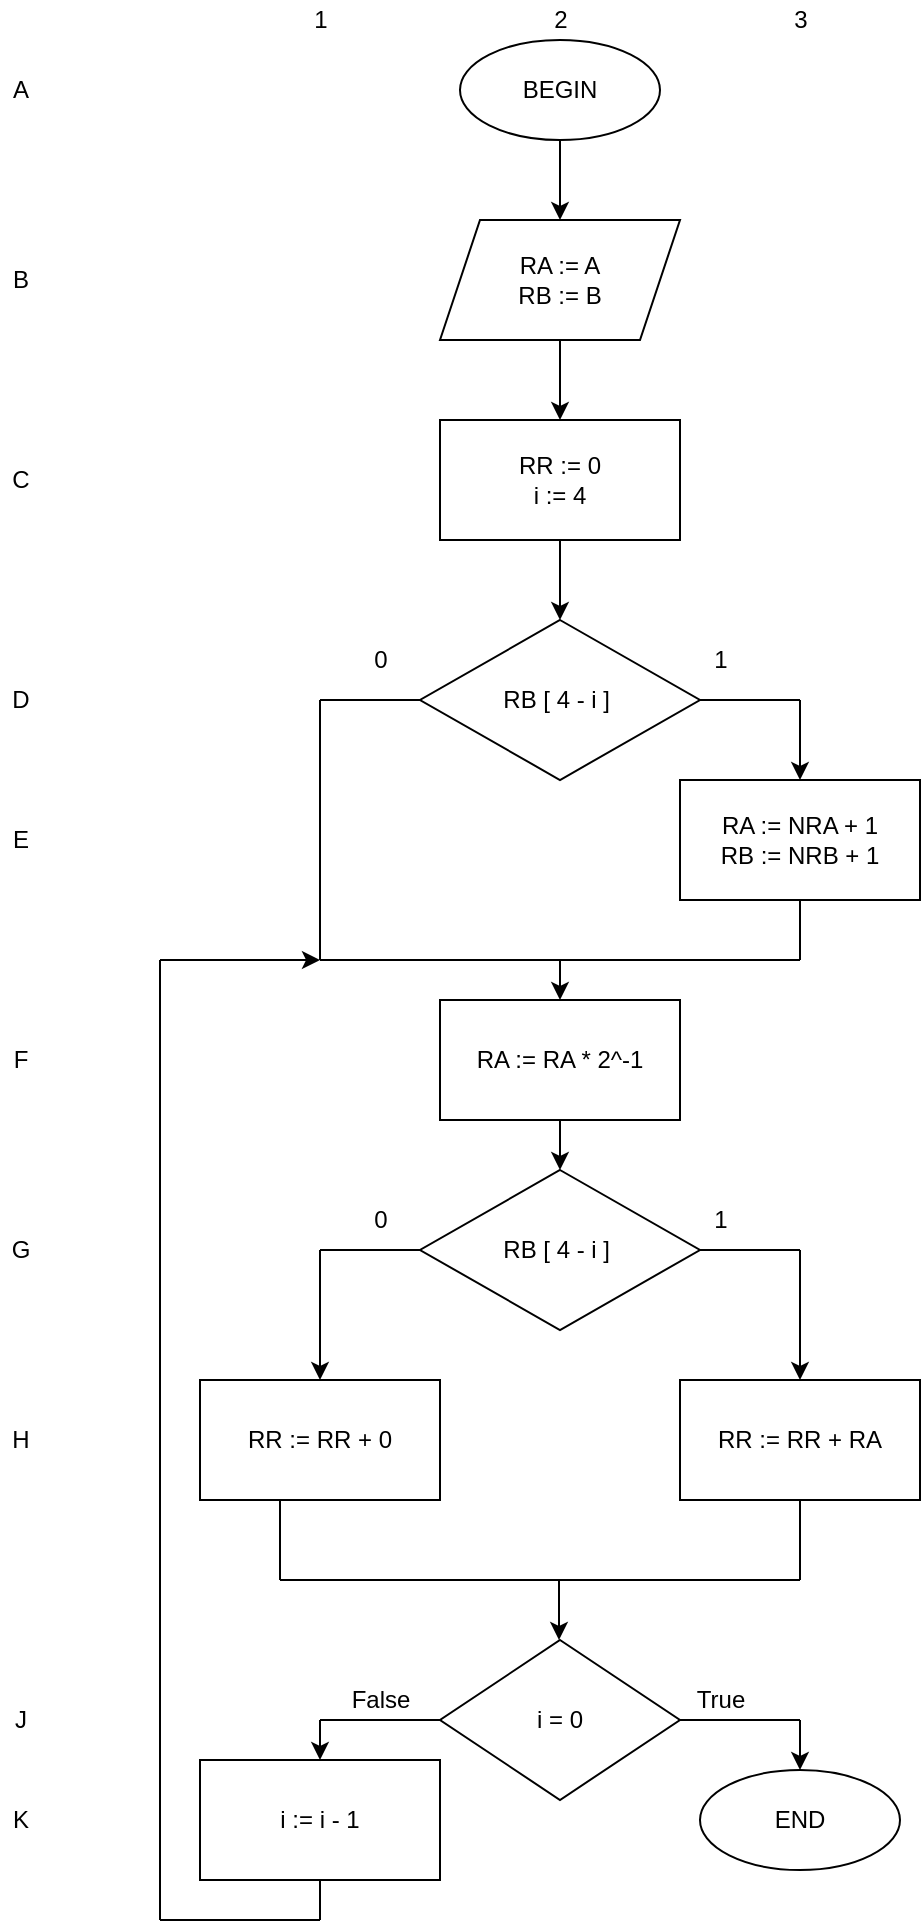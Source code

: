 <mxfile version="15.9.4" type="github"><diagram id="ez6Pmv2kusKLnf8vKSny" name="Page-1"><mxGraphModel dx="1376" dy="775" grid="0" gridSize="10" guides="1" tooltips="1" connect="1" arrows="1" fold="1" page="0" pageScale="1" pageWidth="827" pageHeight="1169" math="0" shadow="0"><root><mxCell id="0"/><mxCell id="1" parent="0"/><mxCell id="bsMHO7k-jK4RVr3ezQjx-1" value="BEGIN" style="ellipse;whiteSpace=wrap;html=1;" vertex="1" parent="1"><mxGeometry x="340" y="20" width="100" height="50" as="geometry"/></mxCell><mxCell id="bsMHO7k-jK4RVr3ezQjx-3" value="RA := A&lt;br&gt;RB := B" style="shape=parallelogram;perimeter=parallelogramPerimeter;whiteSpace=wrap;html=1;fixedSize=1;" vertex="1" parent="1"><mxGeometry x="330" y="110" width="120" height="60" as="geometry"/></mxCell><mxCell id="bsMHO7k-jK4RVr3ezQjx-4" value="" style="endArrow=classic;html=1;rounded=0;" edge="1" parent="1" source="bsMHO7k-jK4RVr3ezQjx-1" target="bsMHO7k-jK4RVr3ezQjx-3"><mxGeometry width="50" height="50" relative="1" as="geometry"><mxPoint x="400" y="290" as="sourcePoint"/><mxPoint x="450" y="240" as="targetPoint"/></mxGeometry></mxCell><mxCell id="bsMHO7k-jK4RVr3ezQjx-5" value="RR := 0&lt;br&gt;i := 4" style="rounded=0;whiteSpace=wrap;html=1;" vertex="1" parent="1"><mxGeometry x="330" y="210" width="120" height="60" as="geometry"/></mxCell><mxCell id="bsMHO7k-jK4RVr3ezQjx-6" value="" style="endArrow=classic;html=1;rounded=0;entryX=0.5;entryY=0;entryDx=0;entryDy=0;" edge="1" parent="1" source="bsMHO7k-jK4RVr3ezQjx-3" target="bsMHO7k-jK4RVr3ezQjx-5"><mxGeometry width="50" height="50" relative="1" as="geometry"><mxPoint x="400" y="260" as="sourcePoint"/><mxPoint x="450" y="210" as="targetPoint"/></mxGeometry></mxCell><mxCell id="bsMHO7k-jK4RVr3ezQjx-8" value="" style="endArrow=none;html=1;rounded=0;entryX=1;entryY=0.5;entryDx=0;entryDy=0;" edge="1" parent="1" target="bsMHO7k-jK4RVr3ezQjx-62"><mxGeometry width="50" height="50" relative="1" as="geometry"><mxPoint x="510" y="350" as="sourcePoint"/><mxPoint x="440" y="200" as="targetPoint"/></mxGeometry></mxCell><mxCell id="bsMHO7k-jK4RVr3ezQjx-9" value="" style="endArrow=none;html=1;rounded=0;exitX=0;exitY=0.5;exitDx=0;exitDy=0;" edge="1" parent="1" source="bsMHO7k-jK4RVr3ezQjx-62"><mxGeometry width="50" height="50" relative="1" as="geometry"><mxPoint x="390" y="250" as="sourcePoint"/><mxPoint x="270" y="350" as="targetPoint"/></mxGeometry></mxCell><mxCell id="bsMHO7k-jK4RVr3ezQjx-10" value="RA := NRA + 1&lt;br&gt;RB := NRB + 1" style="rounded=0;whiteSpace=wrap;html=1;" vertex="1" parent="1"><mxGeometry x="450" y="390" width="120" height="60" as="geometry"/></mxCell><mxCell id="bsMHO7k-jK4RVr3ezQjx-13" value="RA := RA * 2^-1" style="rounded=0;whiteSpace=wrap;html=1;" vertex="1" parent="1"><mxGeometry x="330" y="500" width="120" height="60" as="geometry"/></mxCell><mxCell id="bsMHO7k-jK4RVr3ezQjx-14" value="" style="endArrow=none;html=1;rounded=0;" edge="1" parent="1"><mxGeometry width="50" height="50" relative="1" as="geometry"><mxPoint x="270" y="480" as="sourcePoint"/><mxPoint x="390" y="480" as="targetPoint"/></mxGeometry></mxCell><mxCell id="bsMHO7k-jK4RVr3ezQjx-15" value="" style="endArrow=classic;html=1;rounded=0;entryX=0.5;entryY=0;entryDx=0;entryDy=0;" edge="1" parent="1" target="bsMHO7k-jK4RVr3ezQjx-13"><mxGeometry width="50" height="50" relative="1" as="geometry"><mxPoint x="390" y="480" as="sourcePoint"/><mxPoint x="450" y="310" as="targetPoint"/></mxGeometry></mxCell><mxCell id="bsMHO7k-jK4RVr3ezQjx-16" value="" style="endArrow=none;html=1;rounded=0;entryX=0.5;entryY=1;entryDx=0;entryDy=0;" edge="1" parent="1" target="bsMHO7k-jK4RVr3ezQjx-10"><mxGeometry width="50" height="50" relative="1" as="geometry"><mxPoint x="510" y="480" as="sourcePoint"/><mxPoint x="450" y="420" as="targetPoint"/></mxGeometry></mxCell><mxCell id="bsMHO7k-jK4RVr3ezQjx-17" value="" style="endArrow=none;html=1;rounded=0;" edge="1" parent="1"><mxGeometry width="50" height="50" relative="1" as="geometry"><mxPoint x="390" y="480" as="sourcePoint"/><mxPoint x="510" y="480" as="targetPoint"/></mxGeometry></mxCell><mxCell id="bsMHO7k-jK4RVr3ezQjx-18" value="0" style="text;html=1;align=center;verticalAlign=middle;resizable=0;points=[];autosize=1;strokeColor=none;fillColor=none;" vertex="1" parent="1"><mxGeometry x="290" y="320" width="20" height="20" as="geometry"/></mxCell><mxCell id="bsMHO7k-jK4RVr3ezQjx-19" value="1" style="text;html=1;align=center;verticalAlign=middle;resizable=0;points=[];autosize=1;strokeColor=none;fillColor=none;strokeWidth=1;" vertex="1" parent="1"><mxGeometry x="460" y="320" width="20" height="20" as="geometry"/></mxCell><mxCell id="bsMHO7k-jK4RVr3ezQjx-21" value="RB [ 4 - i ]&amp;nbsp;" style="rhombus;whiteSpace=wrap;html=1;strokeWidth=1;" vertex="1" parent="1"><mxGeometry x="320" y="585" width="140" height="80" as="geometry"/></mxCell><mxCell id="bsMHO7k-jK4RVr3ezQjx-22" value="" style="endArrow=classic;html=1;rounded=0;exitX=0.5;exitY=1;exitDx=0;exitDy=0;entryX=0.5;entryY=0;entryDx=0;entryDy=0;" edge="1" parent="1" source="bsMHO7k-jK4RVr3ezQjx-13" target="bsMHO7k-jK4RVr3ezQjx-21"><mxGeometry width="50" height="50" relative="1" as="geometry"><mxPoint x="400" y="580" as="sourcePoint"/><mxPoint x="370" y="580" as="targetPoint"/></mxGeometry></mxCell><mxCell id="bsMHO7k-jK4RVr3ezQjx-24" value="" style="endArrow=none;html=1;rounded=0;exitX=1;exitY=0.5;exitDx=0;exitDy=0;" edge="1" parent="1" source="bsMHO7k-jK4RVr3ezQjx-21"><mxGeometry width="50" height="50" relative="1" as="geometry"><mxPoint x="400" y="580" as="sourcePoint"/><mxPoint x="510" y="625" as="targetPoint"/></mxGeometry></mxCell><mxCell id="bsMHO7k-jK4RVr3ezQjx-25" value="" style="endArrow=none;html=1;rounded=0;exitX=0;exitY=0.5;exitDx=0;exitDy=0;" edge="1" parent="1" source="bsMHO7k-jK4RVr3ezQjx-21"><mxGeometry width="50" height="50" relative="1" as="geometry"><mxPoint x="400" y="580" as="sourcePoint"/><mxPoint x="270" y="625" as="targetPoint"/></mxGeometry></mxCell><mxCell id="bsMHO7k-jK4RVr3ezQjx-26" value="1" style="text;html=1;align=center;verticalAlign=middle;resizable=0;points=[];autosize=1;strokeColor=none;fillColor=none;strokeWidth=1;" vertex="1" parent="1"><mxGeometry x="460" y="600" width="20" height="20" as="geometry"/></mxCell><mxCell id="bsMHO7k-jK4RVr3ezQjx-27" value="0" style="text;html=1;align=center;verticalAlign=middle;resizable=0;points=[];autosize=1;strokeColor=none;fillColor=none;" vertex="1" parent="1"><mxGeometry x="290" y="600" width="20" height="20" as="geometry"/></mxCell><mxCell id="bsMHO7k-jK4RVr3ezQjx-28" value="RR := RR + RA" style="rounded=0;whiteSpace=wrap;html=1;strokeWidth=1;" vertex="1" parent="1"><mxGeometry x="450" y="690" width="120" height="60" as="geometry"/></mxCell><mxCell id="bsMHO7k-jK4RVr3ezQjx-29" value="" style="endArrow=classic;html=1;rounded=0;entryX=0.5;entryY=0;entryDx=0;entryDy=0;" edge="1" parent="1" target="bsMHO7k-jK4RVr3ezQjx-28"><mxGeometry width="50" height="50" relative="1" as="geometry"><mxPoint x="510" y="625" as="sourcePoint"/><mxPoint x="450" y="750" as="targetPoint"/></mxGeometry></mxCell><mxCell id="bsMHO7k-jK4RVr3ezQjx-31" value="RR := RR + 0" style="rounded=0;whiteSpace=wrap;html=1;strokeWidth=1;" vertex="1" parent="1"><mxGeometry x="210" y="690" width="120" height="60" as="geometry"/></mxCell><mxCell id="bsMHO7k-jK4RVr3ezQjx-32" value="" style="endArrow=classic;html=1;rounded=0;entryX=0.5;entryY=0;entryDx=0;entryDy=0;" edge="1" parent="1" target="bsMHO7k-jK4RVr3ezQjx-31"><mxGeometry width="50" height="50" relative="1" as="geometry"><mxPoint x="270" y="625" as="sourcePoint"/><mxPoint x="320" y="730" as="targetPoint"/></mxGeometry></mxCell><mxCell id="bsMHO7k-jK4RVr3ezQjx-33" value="" style="endArrow=none;html=1;rounded=0;" edge="1" parent="1"><mxGeometry width="50" height="50" relative="1" as="geometry"><mxPoint x="250" y="750" as="sourcePoint"/><mxPoint x="250" y="790" as="targetPoint"/></mxGeometry></mxCell><mxCell id="bsMHO7k-jK4RVr3ezQjx-34" value="" style="endArrow=none;html=1;rounded=0;exitX=0.5;exitY=1;exitDx=0;exitDy=0;" edge="1" parent="1" source="bsMHO7k-jK4RVr3ezQjx-28"><mxGeometry width="50" height="50" relative="1" as="geometry"><mxPoint x="260" y="760" as="sourcePoint"/><mxPoint x="510" y="790" as="targetPoint"/></mxGeometry></mxCell><mxCell id="bsMHO7k-jK4RVr3ezQjx-35" value="" style="endArrow=none;html=1;rounded=0;" edge="1" parent="1"><mxGeometry width="50" height="50" relative="1" as="geometry"><mxPoint x="250" y="790" as="sourcePoint"/><mxPoint x="390" y="790" as="targetPoint"/></mxGeometry></mxCell><mxCell id="bsMHO7k-jK4RVr3ezQjx-36" value="" style="endArrow=none;html=1;rounded=0;" edge="1" parent="1"><mxGeometry width="50" height="50" relative="1" as="geometry"><mxPoint x="390" y="790" as="sourcePoint"/><mxPoint x="510" y="790" as="targetPoint"/></mxGeometry></mxCell><mxCell id="bsMHO7k-jK4RVr3ezQjx-37" value="" style="endArrow=classic;html=1;rounded=0;" edge="1" parent="1"><mxGeometry width="50" height="50" relative="1" as="geometry"><mxPoint x="389.5" y="790" as="sourcePoint"/><mxPoint x="389.5" y="820" as="targetPoint"/></mxGeometry></mxCell><mxCell id="bsMHO7k-jK4RVr3ezQjx-38" value="i = 0" style="rhombus;whiteSpace=wrap;html=1;strokeWidth=1;" vertex="1" parent="1"><mxGeometry x="330" y="820" width="120" height="80" as="geometry"/></mxCell><mxCell id="bsMHO7k-jK4RVr3ezQjx-39" value="" style="endArrow=none;html=1;rounded=0;entryX=1;entryY=0.5;entryDx=0;entryDy=0;" edge="1" parent="1" target="bsMHO7k-jK4RVr3ezQjx-38"><mxGeometry width="50" height="50" relative="1" as="geometry"><mxPoint x="510" y="860" as="sourcePoint"/><mxPoint x="280" y="900" as="targetPoint"/></mxGeometry></mxCell><mxCell id="bsMHO7k-jK4RVr3ezQjx-40" value="" style="endArrow=none;html=1;rounded=0;entryX=0;entryY=0.5;entryDx=0;entryDy=0;" edge="1" parent="1" target="bsMHO7k-jK4RVr3ezQjx-38"><mxGeometry width="50" height="50" relative="1" as="geometry"><mxPoint x="270" y="860" as="sourcePoint"/><mxPoint x="440" y="870" as="targetPoint"/></mxGeometry></mxCell><mxCell id="bsMHO7k-jK4RVr3ezQjx-41" value="True" style="text;html=1;align=center;verticalAlign=middle;resizable=0;points=[];autosize=1;strokeColor=none;fillColor=none;" vertex="1" parent="1"><mxGeometry x="450" y="840" width="40" height="20" as="geometry"/></mxCell><mxCell id="bsMHO7k-jK4RVr3ezQjx-42" value="False" style="text;html=1;align=center;verticalAlign=middle;resizable=0;points=[];autosize=1;strokeColor=none;fillColor=none;" vertex="1" parent="1"><mxGeometry x="280" y="840" width="40" height="20" as="geometry"/></mxCell><mxCell id="bsMHO7k-jK4RVr3ezQjx-43" value="" style="endArrow=classic;html=1;rounded=0;" edge="1" parent="1" target="bsMHO7k-jK4RVr3ezQjx-44"><mxGeometry width="50" height="50" relative="1" as="geometry"><mxPoint x="510" y="860" as="sourcePoint"/><mxPoint x="490" y="920" as="targetPoint"/></mxGeometry></mxCell><mxCell id="bsMHO7k-jK4RVr3ezQjx-44" value="END" style="ellipse;whiteSpace=wrap;html=1;strokeWidth=1;" vertex="1" parent="1"><mxGeometry x="460" y="885" width="100" height="50" as="geometry"/></mxCell><mxCell id="bsMHO7k-jK4RVr3ezQjx-45" value="i := i - 1" style="rounded=0;whiteSpace=wrap;html=1;strokeWidth=1;" vertex="1" parent="1"><mxGeometry x="210" y="880" width="120" height="60" as="geometry"/></mxCell><mxCell id="bsMHO7k-jK4RVr3ezQjx-47" value="" style="endArrow=classic;html=1;rounded=0;entryX=0.5;entryY=0;entryDx=0;entryDy=0;" edge="1" parent="1" target="bsMHO7k-jK4RVr3ezQjx-45"><mxGeometry width="50" height="50" relative="1" as="geometry"><mxPoint x="270" y="860" as="sourcePoint"/><mxPoint x="280" y="900" as="targetPoint"/></mxGeometry></mxCell><mxCell id="bsMHO7k-jK4RVr3ezQjx-48" value="" style="endArrow=none;html=1;rounded=0;exitX=0.5;exitY=1;exitDx=0;exitDy=0;" edge="1" parent="1" source="bsMHO7k-jK4RVr3ezQjx-45"><mxGeometry width="50" height="50" relative="1" as="geometry"><mxPoint x="230" y="860" as="sourcePoint"/><mxPoint x="270" y="960" as="targetPoint"/></mxGeometry></mxCell><mxCell id="bsMHO7k-jK4RVr3ezQjx-49" value="" style="endArrow=none;html=1;rounded=0;" edge="1" parent="1"><mxGeometry width="50" height="50" relative="1" as="geometry"><mxPoint x="270" y="960" as="sourcePoint"/><mxPoint x="190" y="960" as="targetPoint"/></mxGeometry></mxCell><mxCell id="bsMHO7k-jK4RVr3ezQjx-50" value="" style="endArrow=none;html=1;rounded=0;" edge="1" parent="1"><mxGeometry width="50" height="50" relative="1" as="geometry"><mxPoint x="190" y="960" as="sourcePoint"/><mxPoint x="190" y="480" as="targetPoint"/></mxGeometry></mxCell><mxCell id="bsMHO7k-jK4RVr3ezQjx-51" value="" style="endArrow=classic;html=1;rounded=0;" edge="1" parent="1"><mxGeometry width="50" height="50" relative="1" as="geometry"><mxPoint x="190" y="480" as="sourcePoint"/><mxPoint x="270" y="480" as="targetPoint"/></mxGeometry></mxCell><mxCell id="bsMHO7k-jK4RVr3ezQjx-52" value="1" style="text;html=1;align=center;verticalAlign=middle;resizable=0;points=[];autosize=1;strokeColor=none;fillColor=none;" vertex="1" parent="1"><mxGeometry x="260" width="20" height="20" as="geometry"/></mxCell><mxCell id="bsMHO7k-jK4RVr3ezQjx-53" value="2" style="text;html=1;align=center;verticalAlign=middle;resizable=0;points=[];autosize=1;strokeColor=none;fillColor=none;" vertex="1" parent="1"><mxGeometry x="380" width="20" height="20" as="geometry"/></mxCell><mxCell id="bsMHO7k-jK4RVr3ezQjx-54" value="3" style="text;html=1;align=center;verticalAlign=middle;resizable=0;points=[];autosize=1;strokeColor=none;fillColor=none;" vertex="1" parent="1"><mxGeometry x="500" width="20" height="20" as="geometry"/></mxCell><mxCell id="bsMHO7k-jK4RVr3ezQjx-55" value="A" style="text;html=1;align=center;verticalAlign=middle;resizable=0;points=[];autosize=1;strokeColor=none;fillColor=none;" vertex="1" parent="1"><mxGeometry x="110" y="35" width="20" height="20" as="geometry"/></mxCell><mxCell id="bsMHO7k-jK4RVr3ezQjx-56" value="B" style="text;html=1;align=center;verticalAlign=middle;resizable=0;points=[];autosize=1;strokeColor=none;fillColor=none;" vertex="1" parent="1"><mxGeometry x="110" y="130" width="20" height="20" as="geometry"/></mxCell><mxCell id="bsMHO7k-jK4RVr3ezQjx-57" value="C" style="text;html=1;align=center;verticalAlign=middle;resizable=0;points=[];autosize=1;strokeColor=none;fillColor=none;" vertex="1" parent="1"><mxGeometry x="110" y="230" width="20" height="20" as="geometry"/></mxCell><mxCell id="bsMHO7k-jK4RVr3ezQjx-62" value="RB [ 4 - i ]&amp;nbsp;" style="rhombus;whiteSpace=wrap;html=1;strokeWidth=1;" vertex="1" parent="1"><mxGeometry x="320" y="310" width="140" height="80" as="geometry"/></mxCell><mxCell id="bsMHO7k-jK4RVr3ezQjx-64" value="" style="endArrow=none;html=1;rounded=0;" edge="1" parent="1"><mxGeometry width="50" height="50" relative="1" as="geometry"><mxPoint x="270" y="350" as="sourcePoint"/><mxPoint x="270" y="480" as="targetPoint"/></mxGeometry></mxCell><mxCell id="bsMHO7k-jK4RVr3ezQjx-65" value="" style="endArrow=classic;html=1;rounded=0;entryX=0.5;entryY=0;entryDx=0;entryDy=0;" edge="1" parent="1" target="bsMHO7k-jK4RVr3ezQjx-10"><mxGeometry width="50" height="50" relative="1" as="geometry"><mxPoint x="510" y="350" as="sourcePoint"/><mxPoint x="360" y="280" as="targetPoint"/></mxGeometry></mxCell><mxCell id="bsMHO7k-jK4RVr3ezQjx-66" value="" style="endArrow=classic;html=1;rounded=0;exitX=0.5;exitY=1;exitDx=0;exitDy=0;entryX=0.5;entryY=0;entryDx=0;entryDy=0;" edge="1" parent="1" source="bsMHO7k-jK4RVr3ezQjx-5"><mxGeometry width="50" height="50" relative="1" as="geometry"><mxPoint x="320" y="340" as="sourcePoint"/><mxPoint x="390" y="310" as="targetPoint"/></mxGeometry></mxCell><mxCell id="bsMHO7k-jK4RVr3ezQjx-67" value="D" style="text;html=1;align=center;verticalAlign=middle;resizable=0;points=[];autosize=1;strokeColor=none;fillColor=none;" vertex="1" parent="1"><mxGeometry x="110" y="340" width="20" height="20" as="geometry"/></mxCell><mxCell id="bsMHO7k-jK4RVr3ezQjx-68" value="E" style="text;html=1;align=center;verticalAlign=middle;resizable=0;points=[];autosize=1;strokeColor=none;fillColor=none;" vertex="1" parent="1"><mxGeometry x="110" y="410" width="20" height="20" as="geometry"/></mxCell><mxCell id="bsMHO7k-jK4RVr3ezQjx-69" value="F" style="text;html=1;align=center;verticalAlign=middle;resizable=0;points=[];autosize=1;strokeColor=none;fillColor=none;" vertex="1" parent="1"><mxGeometry x="110" y="520" width="20" height="20" as="geometry"/></mxCell><mxCell id="bsMHO7k-jK4RVr3ezQjx-70" value="G" style="text;html=1;align=center;verticalAlign=middle;resizable=0;points=[];autosize=1;strokeColor=none;fillColor=none;" vertex="1" parent="1"><mxGeometry x="110" y="615" width="20" height="20" as="geometry"/></mxCell><mxCell id="bsMHO7k-jK4RVr3ezQjx-71" value="H" style="text;html=1;align=center;verticalAlign=middle;resizable=0;points=[];autosize=1;strokeColor=none;fillColor=none;" vertex="1" parent="1"><mxGeometry x="110" y="710" width="20" height="20" as="geometry"/></mxCell><mxCell id="bsMHO7k-jK4RVr3ezQjx-72" value="J" style="text;html=1;align=center;verticalAlign=middle;resizable=0;points=[];autosize=1;strokeColor=none;fillColor=none;" vertex="1" parent="1"><mxGeometry x="110" y="850" width="20" height="20" as="geometry"/></mxCell><mxCell id="bsMHO7k-jK4RVr3ezQjx-73" value="K" style="text;html=1;align=center;verticalAlign=middle;resizable=0;points=[];autosize=1;strokeColor=none;fillColor=none;" vertex="1" parent="1"><mxGeometry x="110" y="900" width="20" height="20" as="geometry"/></mxCell></root></mxGraphModel></diagram></mxfile>